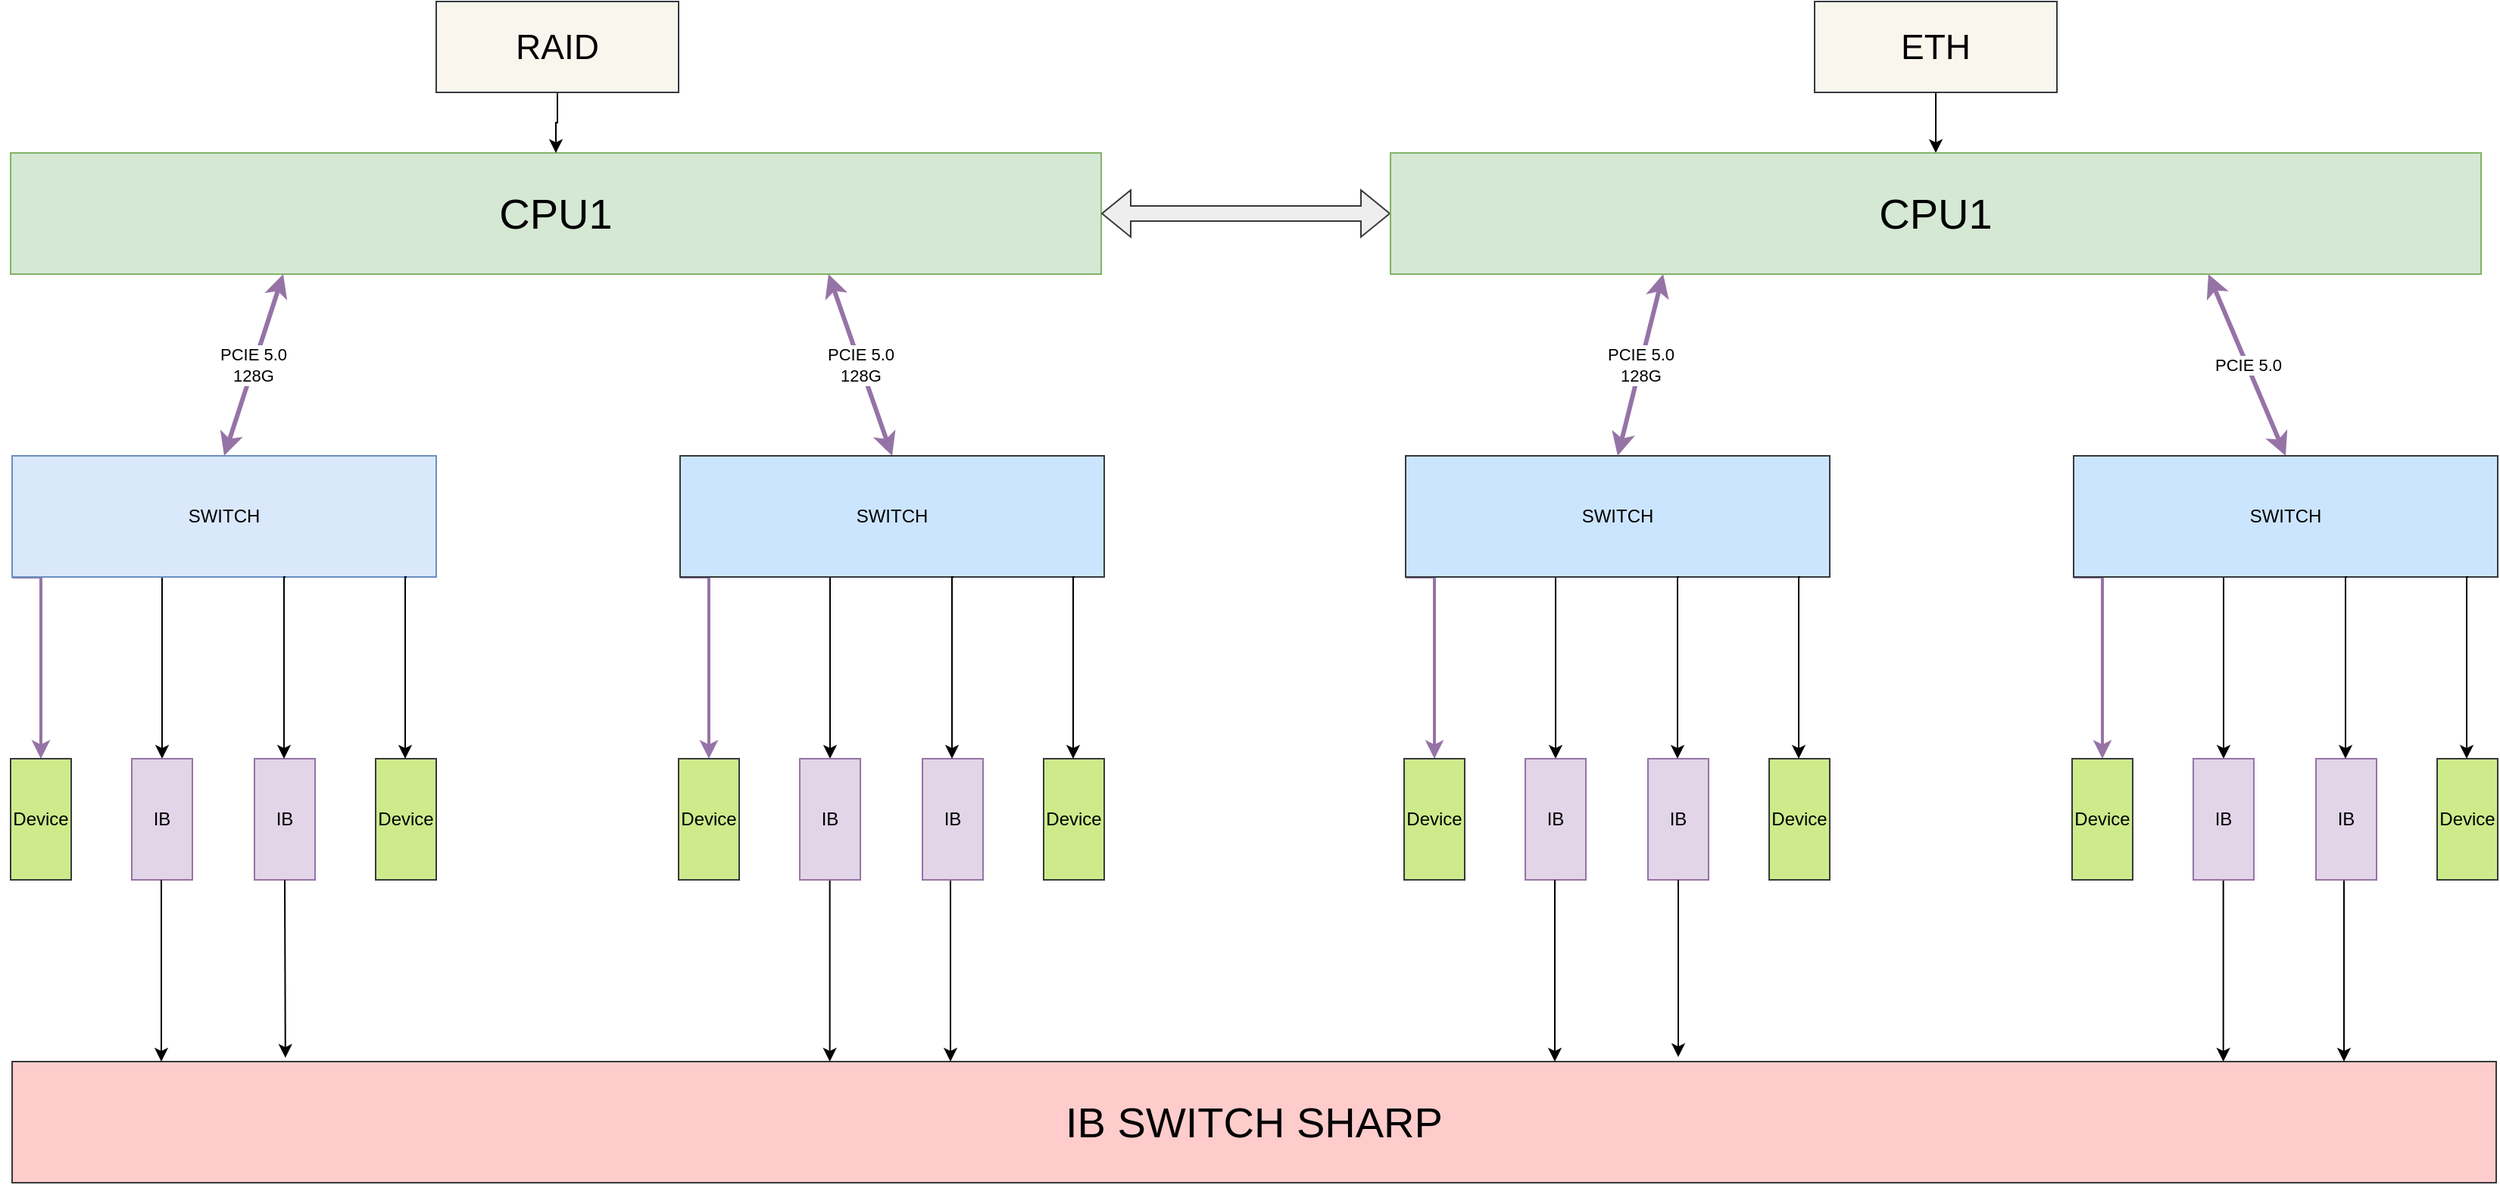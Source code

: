 <mxfile version="21.1.6" type="github">
  <diagram name="Page-1" id="OtXRAXoIm9ZtMbQRtGvd">
    <mxGraphModel dx="2620" dy="1449" grid="1" gridSize="10" guides="1" tooltips="1" connect="1" arrows="1" fold="1" page="1" pageScale="1" pageWidth="850" pageHeight="1100" math="0" shadow="0">
      <root>
        <mxCell id="0" />
        <mxCell id="1" parent="0" />
        <mxCell id="ZVxG6DAl9B7WvxPyJ5Zm-1" value="&lt;font style=&quot;font-size: 28px;&quot;&gt;CPU1&lt;/font&gt;" style="rounded=0;whiteSpace=wrap;html=1;fillColor=#d5e8d4;strokeColor=#82b366;" parent="1" vertex="1">
          <mxGeometry x="39" y="200" width="720" height="80" as="geometry" />
        </mxCell>
        <mxCell id="ZVxG6DAl9B7WvxPyJ5Zm-9" value="" style="edgeStyle=orthogonalEdgeStyle;rounded=0;orthogonalLoop=1;jettySize=auto;html=1;fillColor=#e1d5e7;strokeColor=#9673a6;strokeWidth=2;entryX=0.5;entryY=0;entryDx=0;entryDy=0;exitX=0;exitY=1;exitDx=0;exitDy=0;" parent="1" source="ZVxG6DAl9B7WvxPyJ5Zm-4" target="ZVxG6DAl9B7WvxPyJ5Zm-8" edge="1">
          <mxGeometry relative="1" as="geometry">
            <Array as="points">
              <mxPoint x="59" y="480" />
            </Array>
            <mxPoint x="60" y="480" as="sourcePoint" />
          </mxGeometry>
        </mxCell>
        <mxCell id="ZVxG6DAl9B7WvxPyJ5Zm-11" value="" style="edgeStyle=orthogonalEdgeStyle;rounded=0;orthogonalLoop=1;jettySize=auto;html=1;entryX=0.5;entryY=0;entryDx=0;entryDy=0;" parent="1" target="ZVxG6DAl9B7WvxPyJ5Zm-10" edge="1">
          <mxGeometry relative="1" as="geometry">
            <Array as="points">
              <mxPoint x="139" y="480" />
            </Array>
            <mxPoint x="140" y="480" as="sourcePoint" />
          </mxGeometry>
        </mxCell>
        <mxCell id="ZVxG6DAl9B7WvxPyJ5Zm-4" value="SWITCH" style="rounded=0;whiteSpace=wrap;html=1;fillColor=#dae8fc;strokeColor=#6c8ebf;" parent="1" vertex="1">
          <mxGeometry x="40" y="400" width="280" height="80" as="geometry" />
        </mxCell>
        <mxCell id="ZVxG6DAl9B7WvxPyJ5Zm-8" value="Device" style="rounded=0;whiteSpace=wrap;html=1;fillColor=#cdeb8b;strokeColor=#36393d;" parent="1" vertex="1">
          <mxGeometry x="39" y="600" width="40" height="80" as="geometry" />
        </mxCell>
        <mxCell id="ZVxG6DAl9B7WvxPyJ5Zm-10" value="IB" style="rounded=0;whiteSpace=wrap;html=1;fillColor=#e1d5e7;strokeColor=#9673a6;" parent="1" vertex="1">
          <mxGeometry x="119" y="600" width="40" height="80" as="geometry" />
        </mxCell>
        <mxCell id="ZVxG6DAl9B7WvxPyJ5Zm-12" value="IB" style="rounded=0;whiteSpace=wrap;html=1;fillColor=#e1d5e7;strokeColor=#9673a6;" parent="1" vertex="1">
          <mxGeometry x="200" y="600" width="40" height="80" as="geometry" />
        </mxCell>
        <mxCell id="ZVxG6DAl9B7WvxPyJ5Zm-14" value="Device" style="rounded=0;whiteSpace=wrap;html=1;fillColor=#cdeb8b;strokeColor=#36393d;" parent="1" vertex="1">
          <mxGeometry x="280" y="600" width="40" height="80" as="geometry" />
        </mxCell>
        <mxCell id="ZVxG6DAl9B7WvxPyJ5Zm-27" value="PCIE 5.0&lt;br&gt;128G" style="endArrow=classic;startArrow=classic;html=1;rounded=0;entryX=0.75;entryY=1;entryDx=0;entryDy=0;exitX=0.5;exitY=0;exitDx=0;exitDy=0;strokeWidth=3;fillColor=#e1d5e7;strokeColor=#9673a6;" parent="1" source="Twh8z_F3GMSRVOYdn1zy-8" target="ZVxG6DAl9B7WvxPyJ5Zm-1" edge="1">
          <mxGeometry width="50" height="50" relative="1" as="geometry">
            <mxPoint x="480" y="440" as="sourcePoint" />
            <mxPoint x="760" y="740" as="targetPoint" />
            <Array as="points" />
          </mxGeometry>
        </mxCell>
        <mxCell id="ZVxG6DAl9B7WvxPyJ5Zm-28" value="PCIE 5.0&lt;br&gt;128G" style="endArrow=classic;startArrow=classic;html=1;rounded=0;entryX=0.25;entryY=1;entryDx=0;entryDy=0;strokeWidth=3;fillColor=#e1d5e7;strokeColor=#9673a6;exitX=0.5;exitY=0;exitDx=0;exitDy=0;" parent="1" source="ZVxG6DAl9B7WvxPyJ5Zm-4" target="ZVxG6DAl9B7WvxPyJ5Zm-1" edge="1">
          <mxGeometry width="50" height="50" relative="1" as="geometry">
            <mxPoint x="570" y="450" as="sourcePoint" />
            <mxPoint x="410" y="290" as="targetPoint" />
            <Array as="points" />
          </mxGeometry>
        </mxCell>
        <mxCell id="ZVxG6DAl9B7WvxPyJ5Zm-50" value="" style="shape=flexArrow;endArrow=classic;startArrow=classic;html=1;rounded=0;entryX=0;entryY=0.5;entryDx=0;entryDy=0;fillColor=#eeeeee;strokeColor=#36393d;" parent="1" source="ZVxG6DAl9B7WvxPyJ5Zm-1" target="Twh8z_F3GMSRVOYdn1zy-68" edge="1">
          <mxGeometry width="100" height="100" relative="1" as="geometry">
            <mxPoint x="680" y="820" as="sourcePoint" />
            <mxPoint x="1200" y="240" as="targetPoint" />
          </mxGeometry>
        </mxCell>
        <mxCell id="ZVxG6DAl9B7WvxPyJ5Zm-52" value="&lt;font style=&quot;font-size: 28px;&quot;&gt;IB SWITCH SHARP&lt;/font&gt;" style="rounded=0;whiteSpace=wrap;html=1;fillColor=#ffcccc;strokeColor=#36393d;" parent="1" vertex="1">
          <mxGeometry x="40" y="800" width="1640" height="80" as="geometry" />
        </mxCell>
        <mxCell id="Ee2Apzy48H1--FlRNFdk-3" value="" style="endArrow=classic;html=1;rounded=0;exitX=0.5;exitY=1;exitDx=0;exitDy=0;entryX=0.11;entryY=-0.032;entryDx=0;entryDy=0;entryPerimeter=0;" parent="1" source="ZVxG6DAl9B7WvxPyJ5Zm-12" edge="1" target="ZVxG6DAl9B7WvxPyJ5Zm-52">
          <mxGeometry width="50" height="50" relative="1" as="geometry">
            <mxPoint x="409" y="650" as="sourcePoint" />
            <mxPoint x="259.08" y="800.32" as="targetPoint" />
          </mxGeometry>
        </mxCell>
        <mxCell id="Ee2Apzy48H1--FlRNFdk-5" value="" style="endArrow=classic;html=1;rounded=0;exitX=0.5;exitY=1;exitDx=0;exitDy=0;entryX=0.131;entryY=0.004;entryDx=0;entryDy=0;entryPerimeter=0;" parent="1" edge="1">
          <mxGeometry width="50" height="50" relative="1" as="geometry">
            <mxPoint x="659.5" y="680" as="sourcePoint" />
            <mxPoint x="659.5" y="800" as="targetPoint" />
          </mxGeometry>
        </mxCell>
        <mxCell id="1z9y74VlIo8mX_Hv8q_E-3" value="" style="endArrow=classic;html=1;rounded=0;exitX=0.5;exitY=1;exitDx=0;exitDy=0;entryX=0.131;entryY=0.004;entryDx=0;entryDy=0;entryPerimeter=0;" parent="1" edge="1">
          <mxGeometry width="50" height="50" relative="1" as="geometry">
            <mxPoint x="579.83" y="680" as="sourcePoint" />
            <mxPoint x="579.83" y="800" as="targetPoint" />
          </mxGeometry>
        </mxCell>
        <mxCell id="1z9y74VlIo8mX_Hv8q_E-6" value="" style="endArrow=classic;html=1;rounded=0;exitX=0.5;exitY=1;exitDx=0;exitDy=0;entryX=0.131;entryY=0.004;entryDx=0;entryDy=0;entryPerimeter=0;" parent="1" edge="1">
          <mxGeometry width="50" height="50" relative="1" as="geometry">
            <mxPoint x="138.5" y="680" as="sourcePoint" />
            <mxPoint x="138.5" y="800" as="targetPoint" />
          </mxGeometry>
        </mxCell>
        <mxCell id="Twh8z_F3GMSRVOYdn1zy-4" value="" style="edgeStyle=orthogonalEdgeStyle;rounded=0;orthogonalLoop=1;jettySize=auto;html=1;entryX=0.5;entryY=0;entryDx=0;entryDy=0;" edge="1" parent="1">
          <mxGeometry relative="1" as="geometry">
            <Array as="points">
              <mxPoint x="219.5" y="480" />
            </Array>
            <mxPoint x="220.5" y="480" as="sourcePoint" />
            <mxPoint x="219.5" y="600" as="targetPoint" />
          </mxGeometry>
        </mxCell>
        <mxCell id="Twh8z_F3GMSRVOYdn1zy-5" value="" style="edgeStyle=orthogonalEdgeStyle;rounded=0;orthogonalLoop=1;jettySize=auto;html=1;entryX=0.5;entryY=0;entryDx=0;entryDy=0;" edge="1" parent="1">
          <mxGeometry relative="1" as="geometry">
            <Array as="points">
              <mxPoint x="299.5" y="480" />
            </Array>
            <mxPoint x="300.5" y="480" as="sourcePoint" />
            <mxPoint x="299.5" y="600" as="targetPoint" />
          </mxGeometry>
        </mxCell>
        <mxCell id="Twh8z_F3GMSRVOYdn1zy-6" value="" style="edgeStyle=orthogonalEdgeStyle;rounded=0;orthogonalLoop=1;jettySize=auto;html=1;fillColor=#e1d5e7;strokeColor=#9673a6;strokeWidth=2;entryX=0.5;entryY=0;entryDx=0;entryDy=0;exitX=0;exitY=1;exitDx=0;exitDy=0;" edge="1" parent="1" source="Twh8z_F3GMSRVOYdn1zy-8" target="Twh8z_F3GMSRVOYdn1zy-9">
          <mxGeometry relative="1" as="geometry">
            <Array as="points">
              <mxPoint x="500" y="480" />
            </Array>
            <mxPoint x="501" y="480" as="sourcePoint" />
          </mxGeometry>
        </mxCell>
        <mxCell id="Twh8z_F3GMSRVOYdn1zy-7" value="" style="edgeStyle=orthogonalEdgeStyle;rounded=0;orthogonalLoop=1;jettySize=auto;html=1;entryX=0.5;entryY=0;entryDx=0;entryDy=0;" edge="1" parent="1" target="Twh8z_F3GMSRVOYdn1zy-10">
          <mxGeometry relative="1" as="geometry">
            <Array as="points">
              <mxPoint x="580" y="480" />
            </Array>
            <mxPoint x="581" y="480" as="sourcePoint" />
          </mxGeometry>
        </mxCell>
        <mxCell id="Twh8z_F3GMSRVOYdn1zy-8" value="SWITCH" style="rounded=0;whiteSpace=wrap;html=1;fillColor=#cce5ff;strokeColor=#36393d;" vertex="1" parent="1">
          <mxGeometry x="481" y="400" width="280" height="80" as="geometry" />
        </mxCell>
        <mxCell id="Twh8z_F3GMSRVOYdn1zy-9" value="Device" style="rounded=0;whiteSpace=wrap;html=1;fillColor=#cdeb8b;strokeColor=#36393d;" vertex="1" parent="1">
          <mxGeometry x="480" y="600" width="40" height="80" as="geometry" />
        </mxCell>
        <mxCell id="Twh8z_F3GMSRVOYdn1zy-10" value="IB" style="rounded=0;whiteSpace=wrap;html=1;fillColor=#e1d5e7;strokeColor=#9673a6;" vertex="1" parent="1">
          <mxGeometry x="560" y="600" width="40" height="80" as="geometry" />
        </mxCell>
        <mxCell id="Twh8z_F3GMSRVOYdn1zy-11" value="IB" style="rounded=0;whiteSpace=wrap;html=1;fillColor=#e1d5e7;strokeColor=#9673a6;" vertex="1" parent="1">
          <mxGeometry x="641" y="600" width="40" height="80" as="geometry" />
        </mxCell>
        <mxCell id="Twh8z_F3GMSRVOYdn1zy-12" value="Device" style="rounded=0;whiteSpace=wrap;html=1;fillColor=#cdeb8b;strokeColor=#36393d;" vertex="1" parent="1">
          <mxGeometry x="721" y="600" width="40" height="80" as="geometry" />
        </mxCell>
        <mxCell id="Twh8z_F3GMSRVOYdn1zy-13" value="" style="edgeStyle=orthogonalEdgeStyle;rounded=0;orthogonalLoop=1;jettySize=auto;html=1;entryX=0.5;entryY=0;entryDx=0;entryDy=0;" edge="1" parent="1">
          <mxGeometry relative="1" as="geometry">
            <Array as="points">
              <mxPoint x="660.5" y="480" />
            </Array>
            <mxPoint x="661.5" y="480" as="sourcePoint" />
            <mxPoint x="660.5" y="600" as="targetPoint" />
          </mxGeometry>
        </mxCell>
        <mxCell id="Twh8z_F3GMSRVOYdn1zy-14" value="" style="edgeStyle=orthogonalEdgeStyle;rounded=0;orthogonalLoop=1;jettySize=auto;html=1;entryX=0.5;entryY=0;entryDx=0;entryDy=0;" edge="1" parent="1">
          <mxGeometry relative="1" as="geometry">
            <Array as="points">
              <mxPoint x="740.5" y="480" />
            </Array>
            <mxPoint x="741.5" y="480" as="sourcePoint" />
            <mxPoint x="740.5" y="600" as="targetPoint" />
          </mxGeometry>
        </mxCell>
        <mxCell id="Twh8z_F3GMSRVOYdn1zy-39" value="" style="edgeStyle=orthogonalEdgeStyle;rounded=0;orthogonalLoop=1;jettySize=auto;html=1;fillColor=#e1d5e7;strokeColor=#9673a6;strokeWidth=2;entryX=0.5;entryY=0;entryDx=0;entryDy=0;exitX=0;exitY=1;exitDx=0;exitDy=0;" edge="1" parent="1" source="Twh8z_F3GMSRVOYdn1zy-41" target="Twh8z_F3GMSRVOYdn1zy-42">
          <mxGeometry relative="1" as="geometry">
            <Array as="points">
              <mxPoint x="979" y="480" />
            </Array>
            <mxPoint x="980" y="480" as="sourcePoint" />
          </mxGeometry>
        </mxCell>
        <mxCell id="Twh8z_F3GMSRVOYdn1zy-40" value="" style="edgeStyle=orthogonalEdgeStyle;rounded=0;orthogonalLoop=1;jettySize=auto;html=1;entryX=0.5;entryY=0;entryDx=0;entryDy=0;" edge="1" parent="1" target="Twh8z_F3GMSRVOYdn1zy-43">
          <mxGeometry relative="1" as="geometry">
            <Array as="points">
              <mxPoint x="1059" y="480" />
            </Array>
            <mxPoint x="1060" y="480" as="sourcePoint" />
          </mxGeometry>
        </mxCell>
        <mxCell id="Twh8z_F3GMSRVOYdn1zy-41" value="SWITCH" style="rounded=0;whiteSpace=wrap;html=1;fillColor=#cce5ff;strokeColor=#36393d;" vertex="1" parent="1">
          <mxGeometry x="960" y="400" width="280" height="80" as="geometry" />
        </mxCell>
        <mxCell id="Twh8z_F3GMSRVOYdn1zy-42" value="Device" style="rounded=0;whiteSpace=wrap;html=1;fillColor=#cdeb8b;strokeColor=#36393d;" vertex="1" parent="1">
          <mxGeometry x="959" y="600" width="40" height="80" as="geometry" />
        </mxCell>
        <mxCell id="Twh8z_F3GMSRVOYdn1zy-43" value="IB" style="rounded=0;whiteSpace=wrap;html=1;fillColor=#e1d5e7;strokeColor=#9673a6;" vertex="1" parent="1">
          <mxGeometry x="1039" y="600" width="40" height="80" as="geometry" />
        </mxCell>
        <mxCell id="Twh8z_F3GMSRVOYdn1zy-44" value="IB" style="rounded=0;whiteSpace=wrap;html=1;fillColor=#e1d5e7;strokeColor=#9673a6;" vertex="1" parent="1">
          <mxGeometry x="1120" y="600" width="40" height="80" as="geometry" />
        </mxCell>
        <mxCell id="Twh8z_F3GMSRVOYdn1zy-45" value="Device" style="rounded=0;whiteSpace=wrap;html=1;fillColor=#cdeb8b;strokeColor=#36393d;" vertex="1" parent="1">
          <mxGeometry x="1200" y="600" width="40" height="80" as="geometry" />
        </mxCell>
        <mxCell id="Twh8z_F3GMSRVOYdn1zy-46" value="PCIE 5.0" style="endArrow=classic;startArrow=classic;html=1;rounded=0;entryX=0.75;entryY=1;entryDx=0;entryDy=0;exitX=0.5;exitY=0;exitDx=0;exitDy=0;strokeWidth=3;fillColor=#e1d5e7;strokeColor=#9673a6;" edge="1" parent="1" source="Twh8z_F3GMSRVOYdn1zy-56" target="Twh8z_F3GMSRVOYdn1zy-68">
          <mxGeometry width="50" height="50" relative="1" as="geometry">
            <mxPoint x="1400" y="440" as="sourcePoint" />
            <mxPoint x="1380" y="280" as="targetPoint" />
            <Array as="points" />
          </mxGeometry>
        </mxCell>
        <mxCell id="Twh8z_F3GMSRVOYdn1zy-47" value="PCIE 5.0&lt;br&gt;128G" style="endArrow=classic;startArrow=classic;html=1;rounded=0;entryX=0.25;entryY=1;entryDx=0;entryDy=0;strokeWidth=3;fillColor=#e1d5e7;strokeColor=#9673a6;exitX=0.5;exitY=0;exitDx=0;exitDy=0;" edge="1" parent="1" source="Twh8z_F3GMSRVOYdn1zy-41" target="Twh8z_F3GMSRVOYdn1zy-68">
          <mxGeometry width="50" height="50" relative="1" as="geometry">
            <mxPoint x="1490" y="450" as="sourcePoint" />
            <mxPoint x="1260" y="280" as="targetPoint" />
            <Array as="points" />
          </mxGeometry>
        </mxCell>
        <mxCell id="Twh8z_F3GMSRVOYdn1zy-48" value="" style="endArrow=classic;html=1;rounded=0;exitX=0.5;exitY=1;exitDx=0;exitDy=0;entryX=0.11;entryY=-0.032;entryDx=0;entryDy=0;entryPerimeter=0;" edge="1" parent="1" source="Twh8z_F3GMSRVOYdn1zy-44">
          <mxGeometry width="50" height="50" relative="1" as="geometry">
            <mxPoint x="1329" y="650" as="sourcePoint" />
            <mxPoint x="1140" y="797" as="targetPoint" />
          </mxGeometry>
        </mxCell>
        <mxCell id="Twh8z_F3GMSRVOYdn1zy-49" value="" style="endArrow=classic;html=1;rounded=0;exitX=0.5;exitY=1;exitDx=0;exitDy=0;entryX=0.131;entryY=0.004;entryDx=0;entryDy=0;entryPerimeter=0;" edge="1" parent="1">
          <mxGeometry width="50" height="50" relative="1" as="geometry">
            <mxPoint x="1579.5" y="680" as="sourcePoint" />
            <mxPoint x="1579.5" y="800" as="targetPoint" />
          </mxGeometry>
        </mxCell>
        <mxCell id="Twh8z_F3GMSRVOYdn1zy-50" value="" style="endArrow=classic;html=1;rounded=0;exitX=0.5;exitY=1;exitDx=0;exitDy=0;entryX=0.131;entryY=0.004;entryDx=0;entryDy=0;entryPerimeter=0;" edge="1" parent="1">
          <mxGeometry width="50" height="50" relative="1" as="geometry">
            <mxPoint x="1499.83" y="680" as="sourcePoint" />
            <mxPoint x="1499.83" y="800" as="targetPoint" />
          </mxGeometry>
        </mxCell>
        <mxCell id="Twh8z_F3GMSRVOYdn1zy-51" value="" style="endArrow=classic;html=1;rounded=0;exitX=0.5;exitY=1;exitDx=0;exitDy=0;entryX=0.131;entryY=0.004;entryDx=0;entryDy=0;entryPerimeter=0;" edge="1" parent="1">
          <mxGeometry width="50" height="50" relative="1" as="geometry">
            <mxPoint x="1058.5" y="680" as="sourcePoint" />
            <mxPoint x="1058.5" y="800" as="targetPoint" />
          </mxGeometry>
        </mxCell>
        <mxCell id="Twh8z_F3GMSRVOYdn1zy-52" value="" style="edgeStyle=orthogonalEdgeStyle;rounded=0;orthogonalLoop=1;jettySize=auto;html=1;entryX=0.5;entryY=0;entryDx=0;entryDy=0;" edge="1" parent="1">
          <mxGeometry relative="1" as="geometry">
            <Array as="points">
              <mxPoint x="1139.5" y="480" />
            </Array>
            <mxPoint x="1140.5" y="480" as="sourcePoint" />
            <mxPoint x="1139.5" y="600" as="targetPoint" />
          </mxGeometry>
        </mxCell>
        <mxCell id="Twh8z_F3GMSRVOYdn1zy-53" value="" style="edgeStyle=orthogonalEdgeStyle;rounded=0;orthogonalLoop=1;jettySize=auto;html=1;entryX=0.5;entryY=0;entryDx=0;entryDy=0;" edge="1" parent="1">
          <mxGeometry relative="1" as="geometry">
            <Array as="points">
              <mxPoint x="1219.5" y="480" />
            </Array>
            <mxPoint x="1220.5" y="480" as="sourcePoint" />
            <mxPoint x="1219.5" y="600" as="targetPoint" />
          </mxGeometry>
        </mxCell>
        <mxCell id="Twh8z_F3GMSRVOYdn1zy-54" value="" style="edgeStyle=orthogonalEdgeStyle;rounded=0;orthogonalLoop=1;jettySize=auto;html=1;fillColor=#e1d5e7;strokeColor=#9673a6;strokeWidth=2;entryX=0.5;entryY=0;entryDx=0;entryDy=0;exitX=0;exitY=1;exitDx=0;exitDy=0;" edge="1" parent="1" source="Twh8z_F3GMSRVOYdn1zy-56" target="Twh8z_F3GMSRVOYdn1zy-57">
          <mxGeometry relative="1" as="geometry">
            <Array as="points">
              <mxPoint x="1420" y="480" />
            </Array>
            <mxPoint x="1421" y="480" as="sourcePoint" />
          </mxGeometry>
        </mxCell>
        <mxCell id="Twh8z_F3GMSRVOYdn1zy-55" value="" style="edgeStyle=orthogonalEdgeStyle;rounded=0;orthogonalLoop=1;jettySize=auto;html=1;entryX=0.5;entryY=0;entryDx=0;entryDy=0;" edge="1" parent="1" target="Twh8z_F3GMSRVOYdn1zy-58">
          <mxGeometry relative="1" as="geometry">
            <Array as="points">
              <mxPoint x="1500" y="480" />
            </Array>
            <mxPoint x="1501" y="480" as="sourcePoint" />
          </mxGeometry>
        </mxCell>
        <mxCell id="Twh8z_F3GMSRVOYdn1zy-56" value="SWITCH" style="rounded=0;whiteSpace=wrap;html=1;fillColor=#cce5ff;strokeColor=#36393d;" vertex="1" parent="1">
          <mxGeometry x="1401" y="400" width="280" height="80" as="geometry" />
        </mxCell>
        <mxCell id="Twh8z_F3GMSRVOYdn1zy-57" value="Device" style="rounded=0;whiteSpace=wrap;html=1;fillColor=#cdeb8b;strokeColor=#36393d;" vertex="1" parent="1">
          <mxGeometry x="1400" y="600" width="40" height="80" as="geometry" />
        </mxCell>
        <mxCell id="Twh8z_F3GMSRVOYdn1zy-58" value="IB" style="rounded=0;whiteSpace=wrap;html=1;fillColor=#e1d5e7;strokeColor=#9673a6;" vertex="1" parent="1">
          <mxGeometry x="1480" y="600" width="40" height="80" as="geometry" />
        </mxCell>
        <mxCell id="Twh8z_F3GMSRVOYdn1zy-59" value="IB" style="rounded=0;whiteSpace=wrap;html=1;fillColor=#e1d5e7;strokeColor=#9673a6;" vertex="1" parent="1">
          <mxGeometry x="1561" y="600" width="40" height="80" as="geometry" />
        </mxCell>
        <mxCell id="Twh8z_F3GMSRVOYdn1zy-60" value="Device" style="rounded=0;whiteSpace=wrap;html=1;fillColor=#cdeb8b;strokeColor=#36393d;" vertex="1" parent="1">
          <mxGeometry x="1641" y="600" width="40" height="80" as="geometry" />
        </mxCell>
        <mxCell id="Twh8z_F3GMSRVOYdn1zy-61" value="" style="edgeStyle=orthogonalEdgeStyle;rounded=0;orthogonalLoop=1;jettySize=auto;html=1;entryX=0.5;entryY=0;entryDx=0;entryDy=0;" edge="1" parent="1">
          <mxGeometry relative="1" as="geometry">
            <Array as="points">
              <mxPoint x="1580.5" y="480" />
            </Array>
            <mxPoint x="1581.5" y="480" as="sourcePoint" />
            <mxPoint x="1580.5" y="600" as="targetPoint" />
          </mxGeometry>
        </mxCell>
        <mxCell id="Twh8z_F3GMSRVOYdn1zy-62" value="" style="edgeStyle=orthogonalEdgeStyle;rounded=0;orthogonalLoop=1;jettySize=auto;html=1;entryX=0.5;entryY=0;entryDx=0;entryDy=0;" edge="1" parent="1">
          <mxGeometry relative="1" as="geometry">
            <Array as="points">
              <mxPoint x="1660.5" y="480" />
            </Array>
            <mxPoint x="1661.5" y="480" as="sourcePoint" />
            <mxPoint x="1660.5" y="600" as="targetPoint" />
          </mxGeometry>
        </mxCell>
        <mxCell id="Twh8z_F3GMSRVOYdn1zy-64" value="" style="edgeStyle=orthogonalEdgeStyle;rounded=0;orthogonalLoop=1;jettySize=auto;html=1;" edge="1" parent="1" source="Twh8z_F3GMSRVOYdn1zy-63" target="ZVxG6DAl9B7WvxPyJ5Zm-1">
          <mxGeometry relative="1" as="geometry" />
        </mxCell>
        <mxCell id="Twh8z_F3GMSRVOYdn1zy-63" value="&lt;font style=&quot;font-size: 23px;&quot;&gt;RAID&lt;/font&gt;" style="rounded=0;whiteSpace=wrap;html=1;fillColor=#f9f7ed;strokeColor=#36393d;" vertex="1" parent="1">
          <mxGeometry x="320" y="100" width="160" height="60" as="geometry" />
        </mxCell>
        <mxCell id="Twh8z_F3GMSRVOYdn1zy-65" value="" style="edgeStyle=orthogonalEdgeStyle;rounded=0;orthogonalLoop=1;jettySize=auto;html=1;" edge="1" parent="1" source="Twh8z_F3GMSRVOYdn1zy-66">
          <mxGeometry relative="1" as="geometry">
            <mxPoint x="1310" y="200" as="targetPoint" />
          </mxGeometry>
        </mxCell>
        <mxCell id="Twh8z_F3GMSRVOYdn1zy-66" value="&lt;span style=&quot;font-size: 23px;&quot;&gt;ETH&lt;/span&gt;" style="rounded=0;whiteSpace=wrap;html=1;fillColor=#f9f7ed;strokeColor=#36393d;" vertex="1" parent="1">
          <mxGeometry x="1230" y="100" width="160" height="60" as="geometry" />
        </mxCell>
        <mxCell id="Twh8z_F3GMSRVOYdn1zy-68" value="&lt;font style=&quot;font-size: 28px;&quot;&gt;CPU1&lt;/font&gt;" style="rounded=0;whiteSpace=wrap;html=1;fillColor=#d5e8d4;strokeColor=#82b366;" vertex="1" parent="1">
          <mxGeometry x="950" y="200" width="720" height="80" as="geometry" />
        </mxCell>
      </root>
    </mxGraphModel>
  </diagram>
</mxfile>
